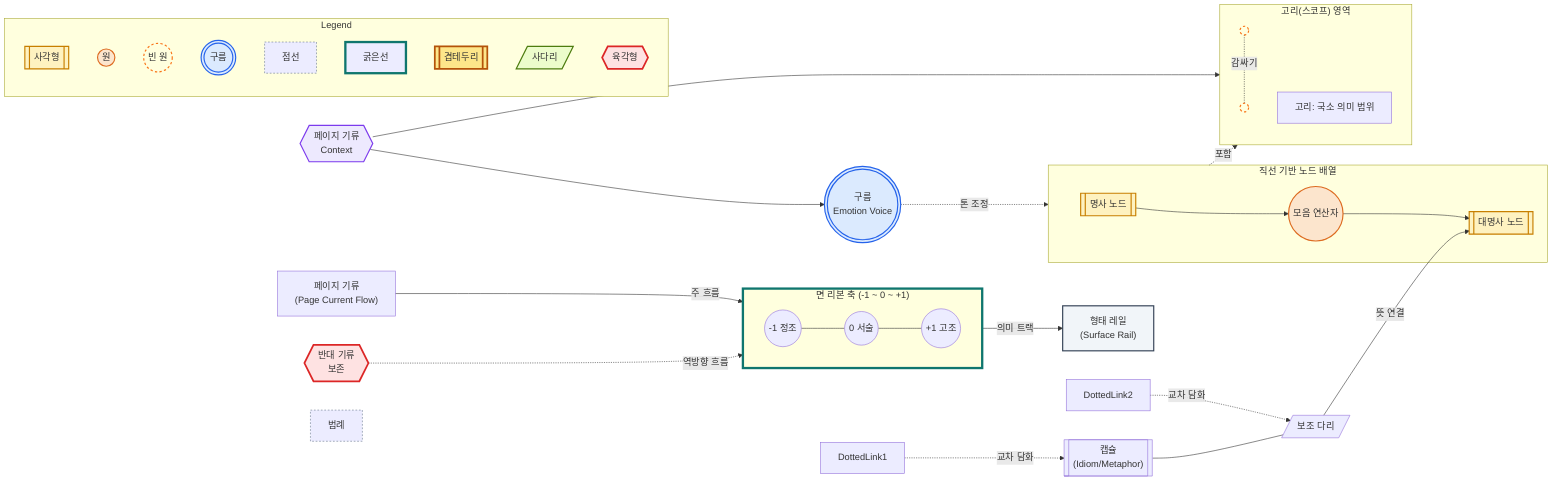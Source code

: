 graph LR
  %% Page current arrow
  PC["페이지 기류\n(Page Current Flow)"] -->|주 흐름| Ribbon

  subgraph Ribbon["면 리본 축 (-1 ~ 0 ~ +1)"]
    direction LR
    Lneg(("-1 정조")) --- Lmid(("0 서술")) --- Lpos(("+1 고조"))
  end

  subgraph LineSequence[직선 기반 노드 배열]
    direction LR
    N1[[명사 노드]] --> O1((모음 연산자)) --> N2[[대명사 노드]]
    class N1,N2 nounNode;
    class O1 operator;
  end

  subgraph ScopeCluster["고리(스코프) 영역"]
    direction TB
    RingStart(( )) -. 감싸기 .- RingEnd(( ))
    RingNote["고리: 국소 의미 범위"]
  end
  LineSequence -. 포함 .-> ScopeCluster

  EmotionCloud(((구름\nEmotion Voice)))
  EmotionCloud -. 톤 조정 .-> LineSequence
  class EmotionCloud cloud;

  DottedLink1 -. 교차 담화 .-> Capsule
  DottedLink2 -. 교차 담화 .-> AuxBridge

  Ribbon -->|의미 트랙| SurfaceRail
  SurfaceRail["형태 레일\n(Surface Rail)"]

  Capsule[["캡슐\n(Idiom/Metaphor)"]]
  Capsule --- AuxBridge
  AuxBridge[/보조 다리/]
  AuxBridge -->|뜻 연결| N2

  CounterIcon{{"반대 기류\n보존"}}
  CounterIcon -. 역방향 흐름 .-> Ribbon

  PageContext{{"페이지 기류\nContext"}}
  PageContext --> EmotionCloud
  PageContext --> ScopeCluster

  LegendStart["범례"]

  subgraph Legend[Legend]
    direction TB
    LegLine[[사각형]]:::nounNode
    LegOperator((원)):::operator
    LegRing((빈 원)):::ring
    LegCloud(((구름))):::cloud
    LegDotted[점선]:::dotted
    LegRibbon[굵은선]:::ribbon
    LegCapsule[[겹테두리]]:::capsule
    LegBridge[/사다리/]:::bridge
    LegCounter{{육각형}}:::counter
  end

  classDef nounNode fill:#fef2c0,stroke:#c77f00,stroke-width:2px;
  classDef operator fill:#fce5cd,stroke:#dd6b20,stroke-width:2px;
  classDef ring fill:none,stroke:#f97316,stroke-width:2px,stroke-dasharray:4 4;
  classDef cloud fill:#dbeafe,stroke:#2563eb,stroke-width:2px;
  classDef dotted stroke-dasharray:3 3,stroke:#64748b;
  classDef ribbon stroke:#0f766e,stroke-width:4px;
  classDef capsule fill:#fde68a,stroke:#b45309,stroke-width:3px;
  classDef bridge fill:#ecfccb,stroke:#4d7c0f,stroke-width:2px;
  classDef counter fill:#fee2e2,stroke:#dc2626,stroke-width:3px;
  classDef page fill:#ede9fe,stroke:#7c3aed,stroke-width:2px;
  classDef surface fill:#f1f5f9,stroke:#334155,stroke-width:2px;

  class SurfaceRail surface;
  class RingStart,RingEnd ring;
  class PageContext page;
  class CounterIcon counter;
  class Ribbon ribbon;
  class LegendStart dotted;